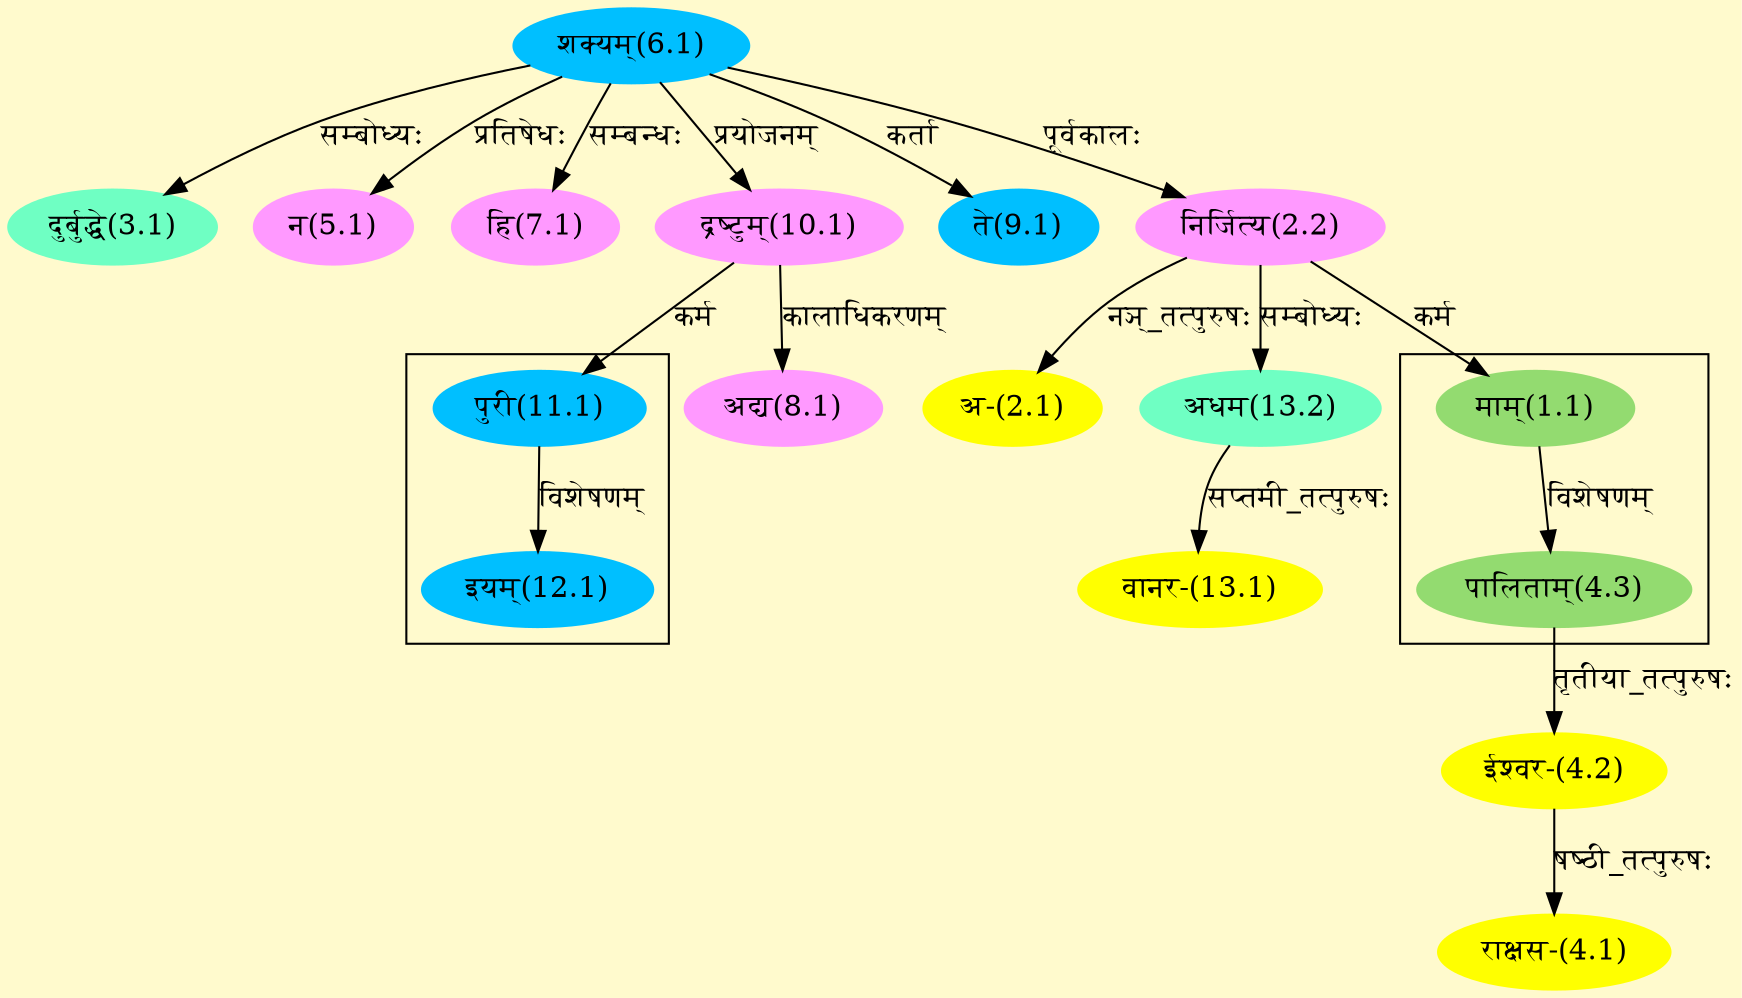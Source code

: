 digraph G{
rankdir=BT;
 compound=true;
 bgcolor="lemonchiffon1";

subgraph cluster_1{
Node4_3 [style=filled, color="#93DB70" label = "पालिताम्(4.3)"]
Node1_1 [style=filled, color="#93DB70" label = "माम्(1.1)"]

}

subgraph cluster_2{
Node12_1 [style=filled, color="#00BFFF" label = "इयम्(12.1)"]
Node11_1 [style=filled, color="#00BFFF" label = "पुरी(11.1)"]

}
Node1_1 [style=filled, color="#93DB70" label = "माम्(1.1)"]
Node2_2 [style=filled, color="#FF99FF" label = "निर्जित्य(2.2)"]
Node2_1 [style=filled, color="#FFFF00" label = "अ-(2.1)"]
Node6_1 [style=filled, color="#00BFFF" label = "शक्यम्(6.1)"]
Node3_1 [style=filled, color="#6FFFC3" label = "दुर्बुद्धे(3.1)"]
Node4_1 [style=filled, color="#FFFF00" label = "राक्षस-(4.1)"]
Node4_2 [style=filled, color="#FFFF00" label = "ईश्वर-(4.2)"]
Node4_3 [style=filled, color="#93DB70" label = "पालिताम्(4.3)"]
Node5_1 [style=filled, color="#FF99FF" label = "न(5.1)"]
Node [style=filled, color="" label = "()"]
Node7_1 [style=filled, color="#FF99FF" label = "हि(7.1)"]
Node8_1 [style=filled, color="#FF99FF" label = "अद्य(8.1)"]
Node10_1 [style=filled, color="#FF99FF" label = "द्रष्टुम्(10.1)"]
Node9_1 [style=filled, color="#00BFFF" label = "ते(9.1)"]
Node11_1 [style=filled, color="#00BFFF" label = "पुरी(11.1)"]
Node13_1 [style=filled, color="#FFFF00" label = "वानर-(13.1)"]
Node13_2 [style=filled, color="#6FFFC3" label = "अधम(13.2)"]
/* Start of Relations section */

Node1_1 -> Node2_2 [  label="कर्म"  dir="back" ]
Node2_1 -> Node2_2 [  label="नञ्_तत्पुरुषः"  dir="back" ]
Node2_2 -> Node6_1 [  label="पूर्वकालः"  dir="back" ]
Node3_1 -> Node6_1 [  label="सम्बोध्यः"  dir="back" ]
Node4_1 -> Node4_2 [  label="षष्ठी_तत्पुरुषः"  dir="back" ]
Node4_2 -> Node4_3 [  label="तृतीया_तत्पुरुषः"  dir="back" ]
Node4_3 -> Node1_1 [  label="विशेषणम्"  dir="back" ]
Node5_1 -> Node6_1 [  label="प्रतिषेधः"  dir="back" ]
Node7_1 -> Node6_1 [  label="सम्बन्धः"  dir="back" ]
Node8_1 -> Node10_1 [  label="कालाधिकरणम्"  dir="back" ]
Node9_1 -> Node6_1 [  label="कर्ता"  dir="back" ]
Node10_1 -> Node6_1 [  label="प्रयोजनम्"  dir="back" ]
Node11_1 -> Node10_1 [  label="कर्म"  dir="back" ]
Node12_1 -> Node11_1 [  label="विशेषणम्"  dir="back" ]
Node13_1 -> Node13_2 [  label="सप्तमी_तत्पुरुषः"  dir="back" ]
Node13_2 -> Node2_2 [  label="सम्बोध्यः"  dir="back" ]
}

